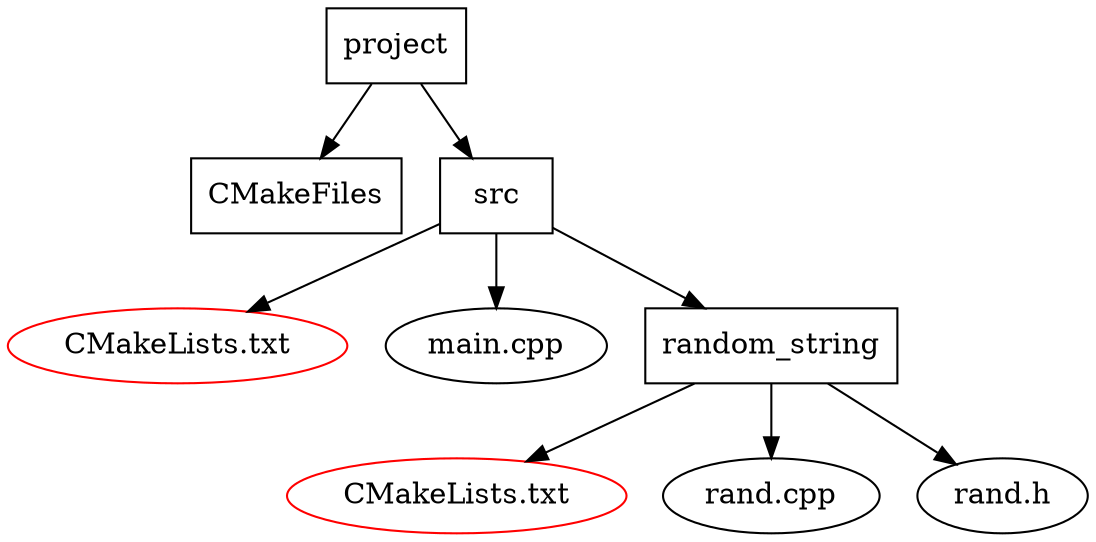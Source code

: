 digraph G{

	size = "8, 6";//图片大小
	main[label="project";shape=box];/*形状*/

	main->parse;
	parse[label="CMakeFiles";shape=box];

	main->cleanup;
	cleanup[label="src";shape=box];

	cleanup->execute;
	execute[label="CMakeLists.txt";color=red];
	cleanup->execute2;
	execute2[label="main.cpp"];
	cleanup->execute3;
	execute3[label="random_string";shape=box];

	execute3->tail;
	tail[label="CMakeLists.txt";color=red];
	execute3->tail2;
	tail2[label="rand.cpp"];
	execute3->tail3;
	tail3[label="rand.h"];

}

